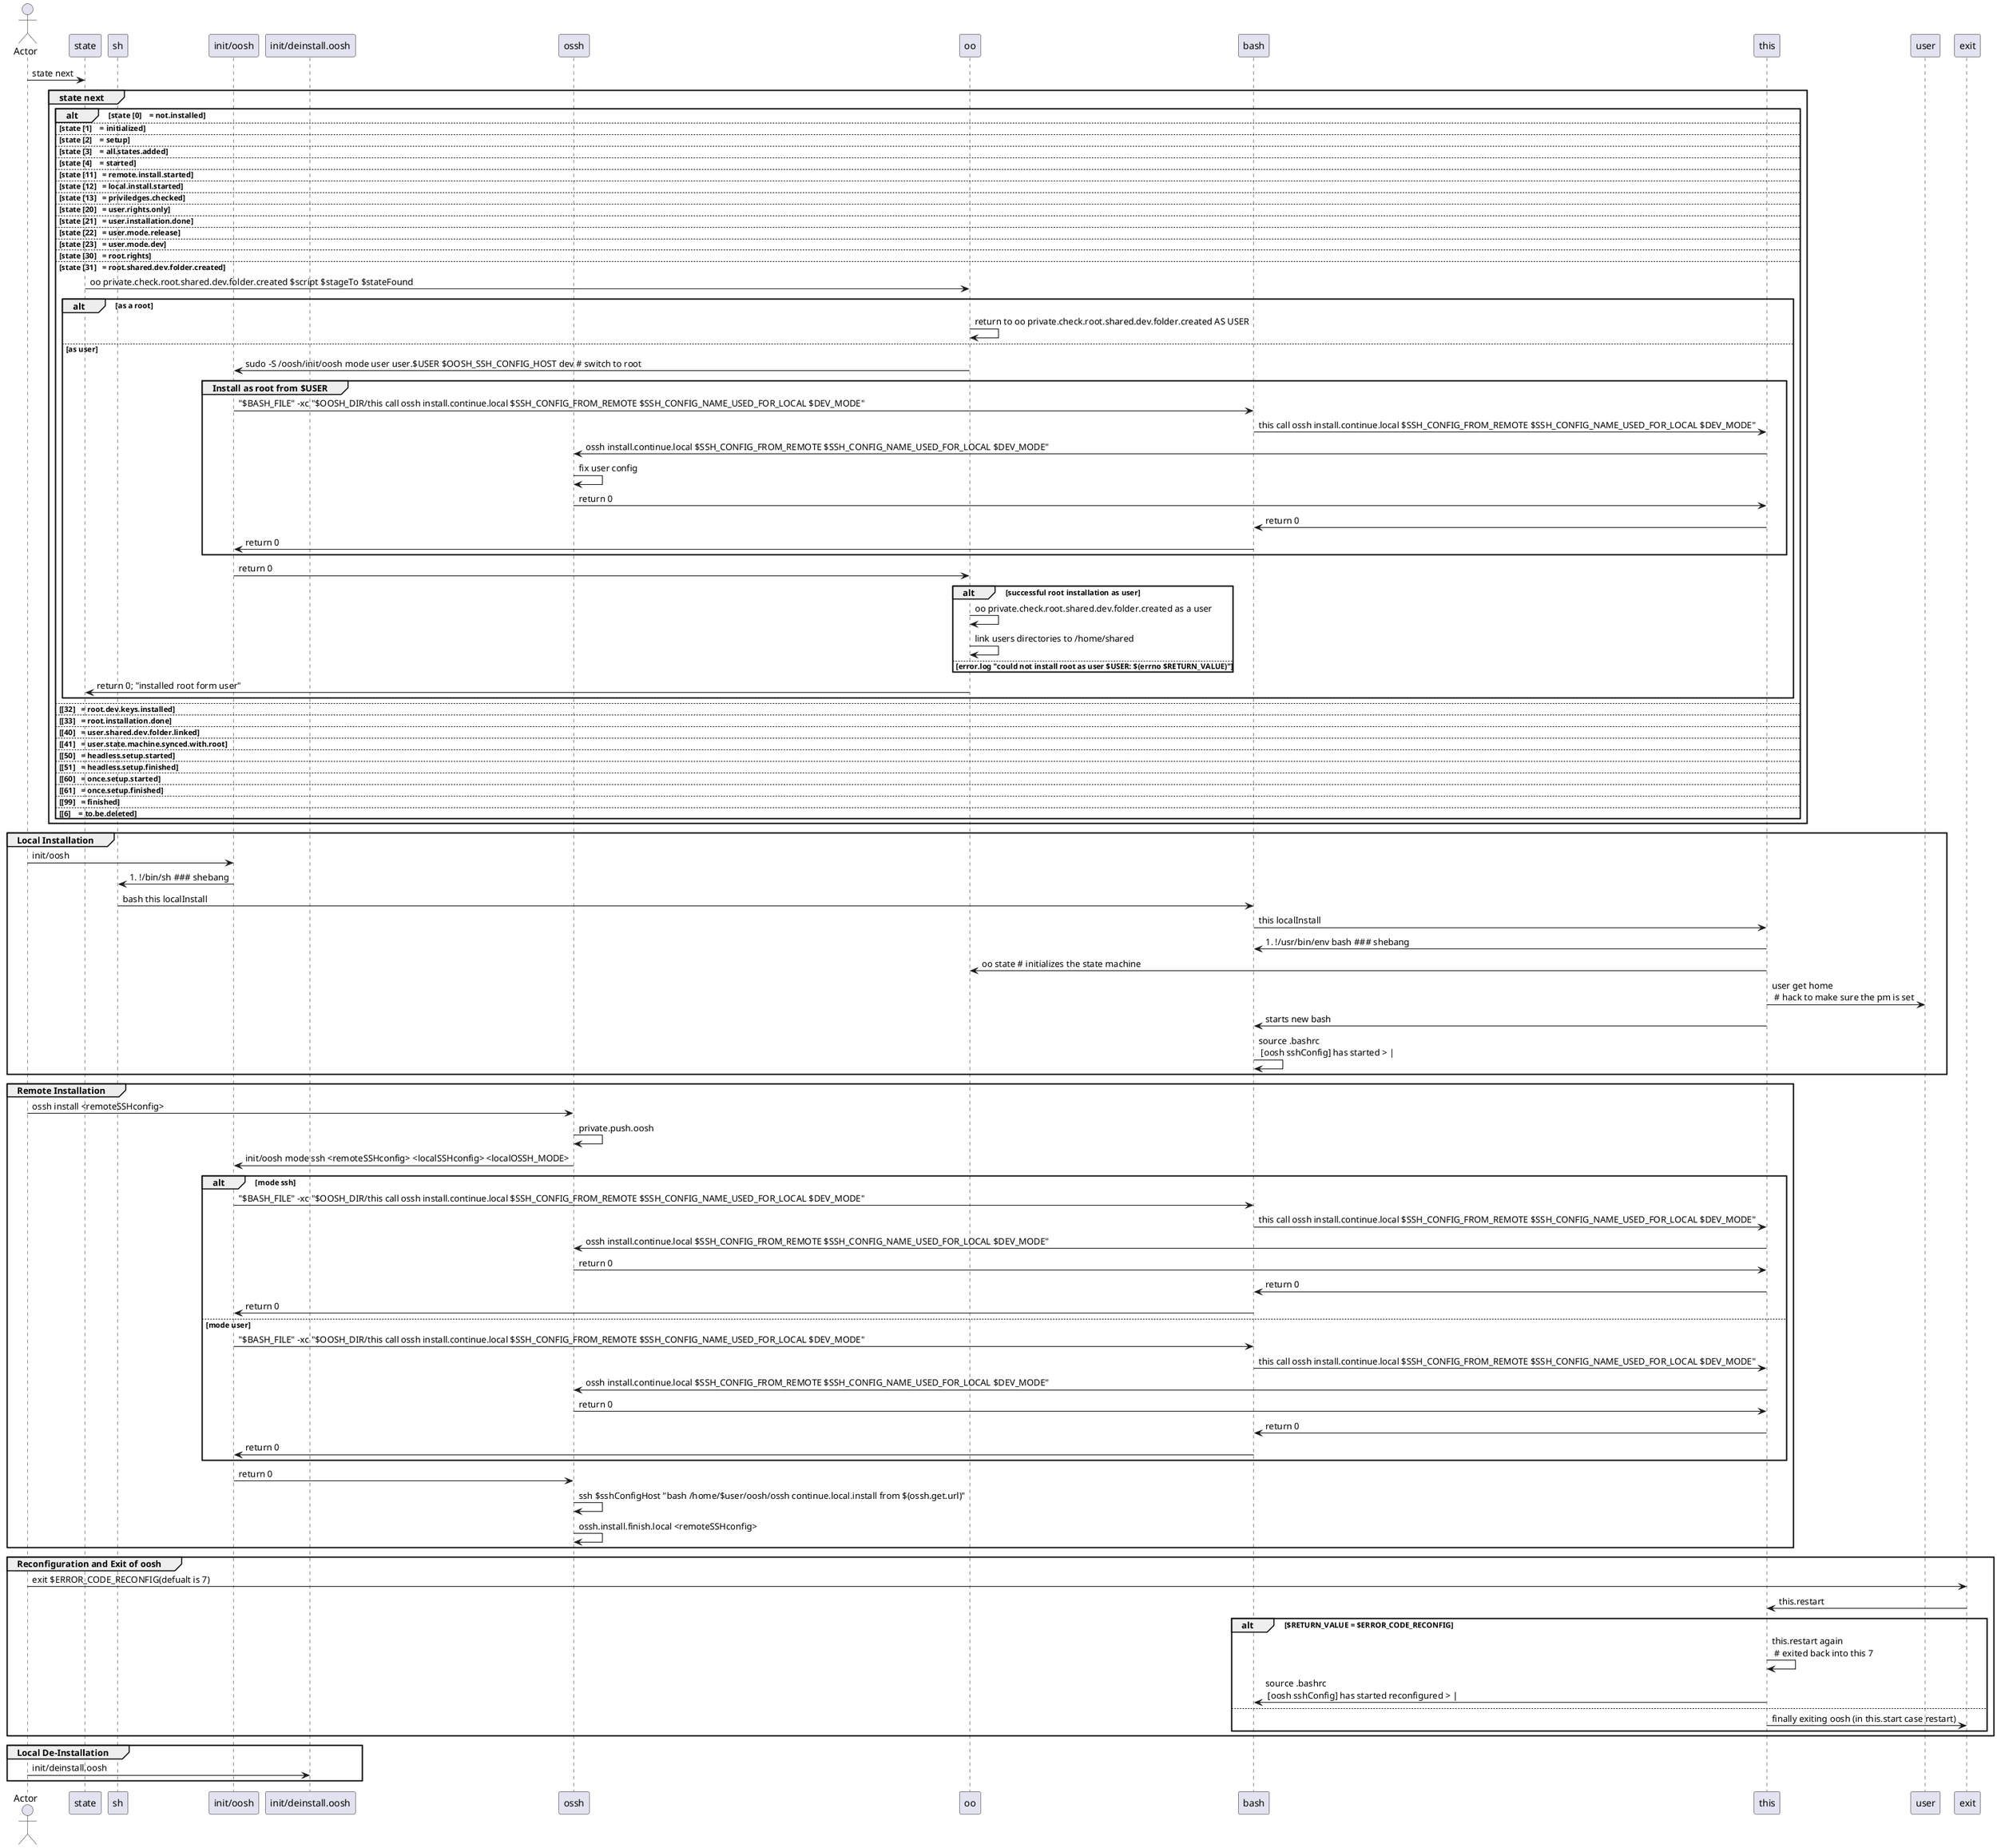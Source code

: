 @startuml
actor Actor as a
participant state
participant sh
participant "init/oosh" as oosh 
participant "init/deinstall.oosh" as deinstall.oosh 
participant ossh
participant oo
participant bash
participant this

a -> state: state next
group state next
    alt state [0]    = not.installed
    else state [1]    = initialized
    else state [2]    = setup
    else state [3]    = all.states.added
    else state [4]    = started
    else state [11]   = remote.install.started
    else state [12]   = local.install.started
    else state [13]   = priviledges.checked
    else state [20]   = user.rights.only
    else state [21]   = user.installation.done
    else state [22]   = user.mode.release
    else state [23]   = user.mode.dev
    else state [30]   = root.rights
    else state [31]   = root.shared.dev.folder.created
        state -> oo: oo private.check.root.shared.dev.folder.created $script $stageTo $stateFound
        alt as a root
            oo -> oo: return to oo private.check.root.shared.dev.folder.created AS USER
        else as user
            oo -> oosh: sudo -S ~/oosh/init/oosh mode user user.$USER $OOSH_SSH_CONFIG_HOST dev # switch to root
            group Install as root from $USER
                    oosh -> bash: "$BASH_FILE" -xc "$OOSH_DIR/this call ossh install.continue.local $SSH_CONFIG_FROM_REMOTE $SSH_CONFIG_NAME_USED_FOR_LOCAL $DEV_MODE"
                    bash -> this: this call ossh install.continue.local $SSH_CONFIG_FROM_REMOTE $SSH_CONFIG_NAME_USED_FOR_LOCAL $DEV_MODE"
                    this -> ossh: ossh install.continue.local $SSH_CONFIG_FROM_REMOTE $SSH_CONFIG_NAME_USED_FOR_LOCAL $DEV_MODE"
                    ossh -> ossh: fix user config
                    ossh -> this: return 0
                    this -> bash: return 0
                    bash -> oosh: return 0
            end
            oosh -> oo: return 0
            alt successful root installation as user 
                oo -> oo: oo private.check.root.shared.dev.folder.created as a user
                oo -> oo: link users directories to /home/shared 
            else error.log "could not install root as user $USER: $(errno $RETURN_VALUE)"
            end

            oo -> state: return 0; "installed root form user"
        end
    else [32]   = root.dev.keys.installed
    else [33]   = root.installation.done
    else [40]   = user.shared.dev.folder.linked
    else [41]   = user.state.machine.synced.with.root
    else [50]   = headless.setup.started
    else [51]   = headless.setup.finished
    else [60]   = once.setup.started
    else [61]   = once.setup.finished
    else [99]   = finished
    else [6]    = to.be.deleted
    end
end

group Local Installation
    a -> oosh: init/oosh
    oosh -> sh: #!/bin/sh ### shebang
    sh -> bash: bash this localInstall
    bash -> this: this localInstall
    this -> bash: #!/usr/bin/env bash ### shebang
    this -> oo: oo state # initializes the state machine
    this -> user: user get home \n # hack to make sure the pm is set
    this -> bash: starts new bash
    bash -> bash: source .bashrc \n [oosh sshConfig] has started > |
end
group Remote Installation

    a -> ossh: ossh install <remoteSSHconfig> 

    ossh -> ossh: private.push.oosh
    ossh -> oosh: init/oosh mode ssh <remoteSSHconfig> <localSSHconfig> <localOSSH_MODE>
    alt mode ssh
        oosh -> bash: "$BASH_FILE" -xc "$OOSH_DIR/this call ossh install.continue.local $SSH_CONFIG_FROM_REMOTE $SSH_CONFIG_NAME_USED_FOR_LOCAL $DEV_MODE"
        bash -> this: this call ossh install.continue.local $SSH_CONFIG_FROM_REMOTE $SSH_CONFIG_NAME_USED_FOR_LOCAL $DEV_MODE"
        this -> ossh: ossh install.continue.local $SSH_CONFIG_FROM_REMOTE $SSH_CONFIG_NAME_USED_FOR_LOCAL $DEV_MODE"
        ossh -> this: return 0
        this -> bash: return 0
        bash -> oosh: return 0
    else mode user
        oosh -> bash: "$BASH_FILE" -xc "$OOSH_DIR/this call ossh install.continue.local $SSH_CONFIG_FROM_REMOTE $SSH_CONFIG_NAME_USED_FOR_LOCAL $DEV_MODE"
        bash -> this: this call ossh install.continue.local $SSH_CONFIG_FROM_REMOTE $SSH_CONFIG_NAME_USED_FOR_LOCAL $DEV_MODE"
        this -> ossh: ossh install.continue.local $SSH_CONFIG_FROM_REMOTE $SSH_CONFIG_NAME_USED_FOR_LOCAL $DEV_MODE"
        ossh -> this: return 0
        this -> bash: return 0
        bash -> oosh: return 0
    end
    oosh -> ossh: return 0
    
    ossh -> ossh: ssh $sshConfigHost "bash /home/$user/oosh/ossh continue.local.install from $(ossh.get.url)"
    ossh -> ossh: ossh.install.finish.local <remoteSSHconfig>
end
group Reconfiguration and Exit of oosh
    a -> exit: exit $ERROR_CODE_RECONFIG(defualt is 7)
    exit -> this: this.restart
    alt $RETURN_VALUE = $ERROR_CODE_RECONFIG
        this -> this: this.restart again \n # exited back into this 7
        this -> bash: source .bashrc \n [oosh sshConfig] has started reconfigured > |
    else
        this -> exit: finally exiting oosh (in this.start case restart)
    end
end
group Local De-Installation
    a -> deinstall.oosh: init/deinstall.oosh
end
@enduml